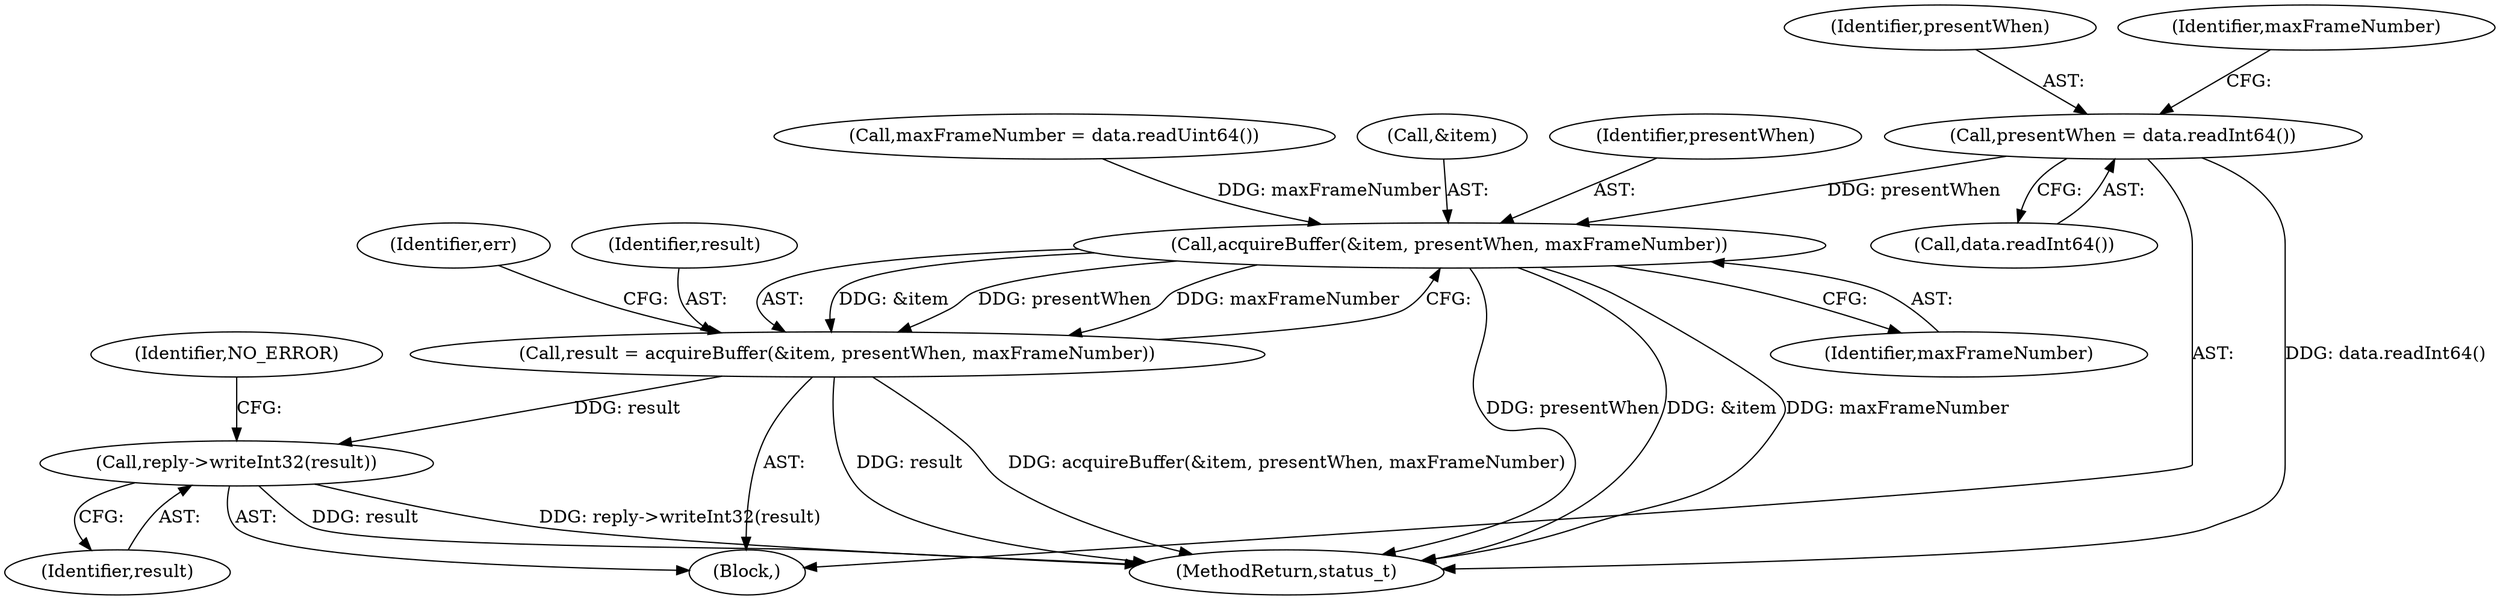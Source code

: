 digraph "0_Android_a30d7d90c4f718e46fb41a99b3d52800e1011b73@API" {
"1000117" [label="(Call,presentWhen = data.readInt64())"];
"1000127" [label="(Call,acquireBuffer(&item, presentWhen, maxFrameNumber))"];
"1000125" [label="(Call,result = acquireBuffer(&item, presentWhen, maxFrameNumber))"];
"1000141" [label="(Call,reply->writeInt32(result))"];
"1000134" [label="(Identifier,err)"];
"1000119" [label="(Call,data.readInt64())"];
"1000126" [label="(Identifier,result)"];
"1000144" [label="(Identifier,NO_ERROR)"];
"1000110" [label="(Block,)"];
"1000515" [label="(MethodReturn,status_t)"];
"1000127" [label="(Call,acquireBuffer(&item, presentWhen, maxFrameNumber))"];
"1000121" [label="(Call,maxFrameNumber = data.readUint64())"];
"1000117" [label="(Call,presentWhen = data.readInt64())"];
"1000131" [label="(Identifier,maxFrameNumber)"];
"1000125" [label="(Call,result = acquireBuffer(&item, presentWhen, maxFrameNumber))"];
"1000118" [label="(Identifier,presentWhen)"];
"1000128" [label="(Call,&item)"];
"1000130" [label="(Identifier,presentWhen)"];
"1000141" [label="(Call,reply->writeInt32(result))"];
"1000142" [label="(Identifier,result)"];
"1000122" [label="(Identifier,maxFrameNumber)"];
"1000117" -> "1000110"  [label="AST: "];
"1000117" -> "1000119"  [label="CFG: "];
"1000118" -> "1000117"  [label="AST: "];
"1000119" -> "1000117"  [label="AST: "];
"1000122" -> "1000117"  [label="CFG: "];
"1000117" -> "1000515"  [label="DDG: data.readInt64()"];
"1000117" -> "1000127"  [label="DDG: presentWhen"];
"1000127" -> "1000125"  [label="AST: "];
"1000127" -> "1000131"  [label="CFG: "];
"1000128" -> "1000127"  [label="AST: "];
"1000130" -> "1000127"  [label="AST: "];
"1000131" -> "1000127"  [label="AST: "];
"1000125" -> "1000127"  [label="CFG: "];
"1000127" -> "1000515"  [label="DDG: presentWhen"];
"1000127" -> "1000515"  [label="DDG: &item"];
"1000127" -> "1000515"  [label="DDG: maxFrameNumber"];
"1000127" -> "1000125"  [label="DDG: &item"];
"1000127" -> "1000125"  [label="DDG: presentWhen"];
"1000127" -> "1000125"  [label="DDG: maxFrameNumber"];
"1000121" -> "1000127"  [label="DDG: maxFrameNumber"];
"1000125" -> "1000110"  [label="AST: "];
"1000126" -> "1000125"  [label="AST: "];
"1000134" -> "1000125"  [label="CFG: "];
"1000125" -> "1000515"  [label="DDG: result"];
"1000125" -> "1000515"  [label="DDG: acquireBuffer(&item, presentWhen, maxFrameNumber)"];
"1000125" -> "1000141"  [label="DDG: result"];
"1000141" -> "1000110"  [label="AST: "];
"1000141" -> "1000142"  [label="CFG: "];
"1000142" -> "1000141"  [label="AST: "];
"1000144" -> "1000141"  [label="CFG: "];
"1000141" -> "1000515"  [label="DDG: result"];
"1000141" -> "1000515"  [label="DDG: reply->writeInt32(result)"];
}
